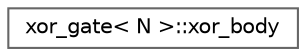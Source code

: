 digraph "类继承关系图"
{
 // LATEX_PDF_SIZE
  bgcolor="transparent";
  edge [fontname=Helvetica,fontsize=10,labelfontname=Helvetica,labelfontsize=10];
  node [fontname=Helvetica,fontsize=10,shape=box,height=0.2,width=0.4];
  rankdir="LR";
  Node0 [id="Node000000",label="xor_gate\< N \>::xor_body",height=0.2,width=0.4,color="grey40", fillcolor="white", style="filled",URL="$classxor__gate_1_1xor__body.html",tooltip=" "];
}
